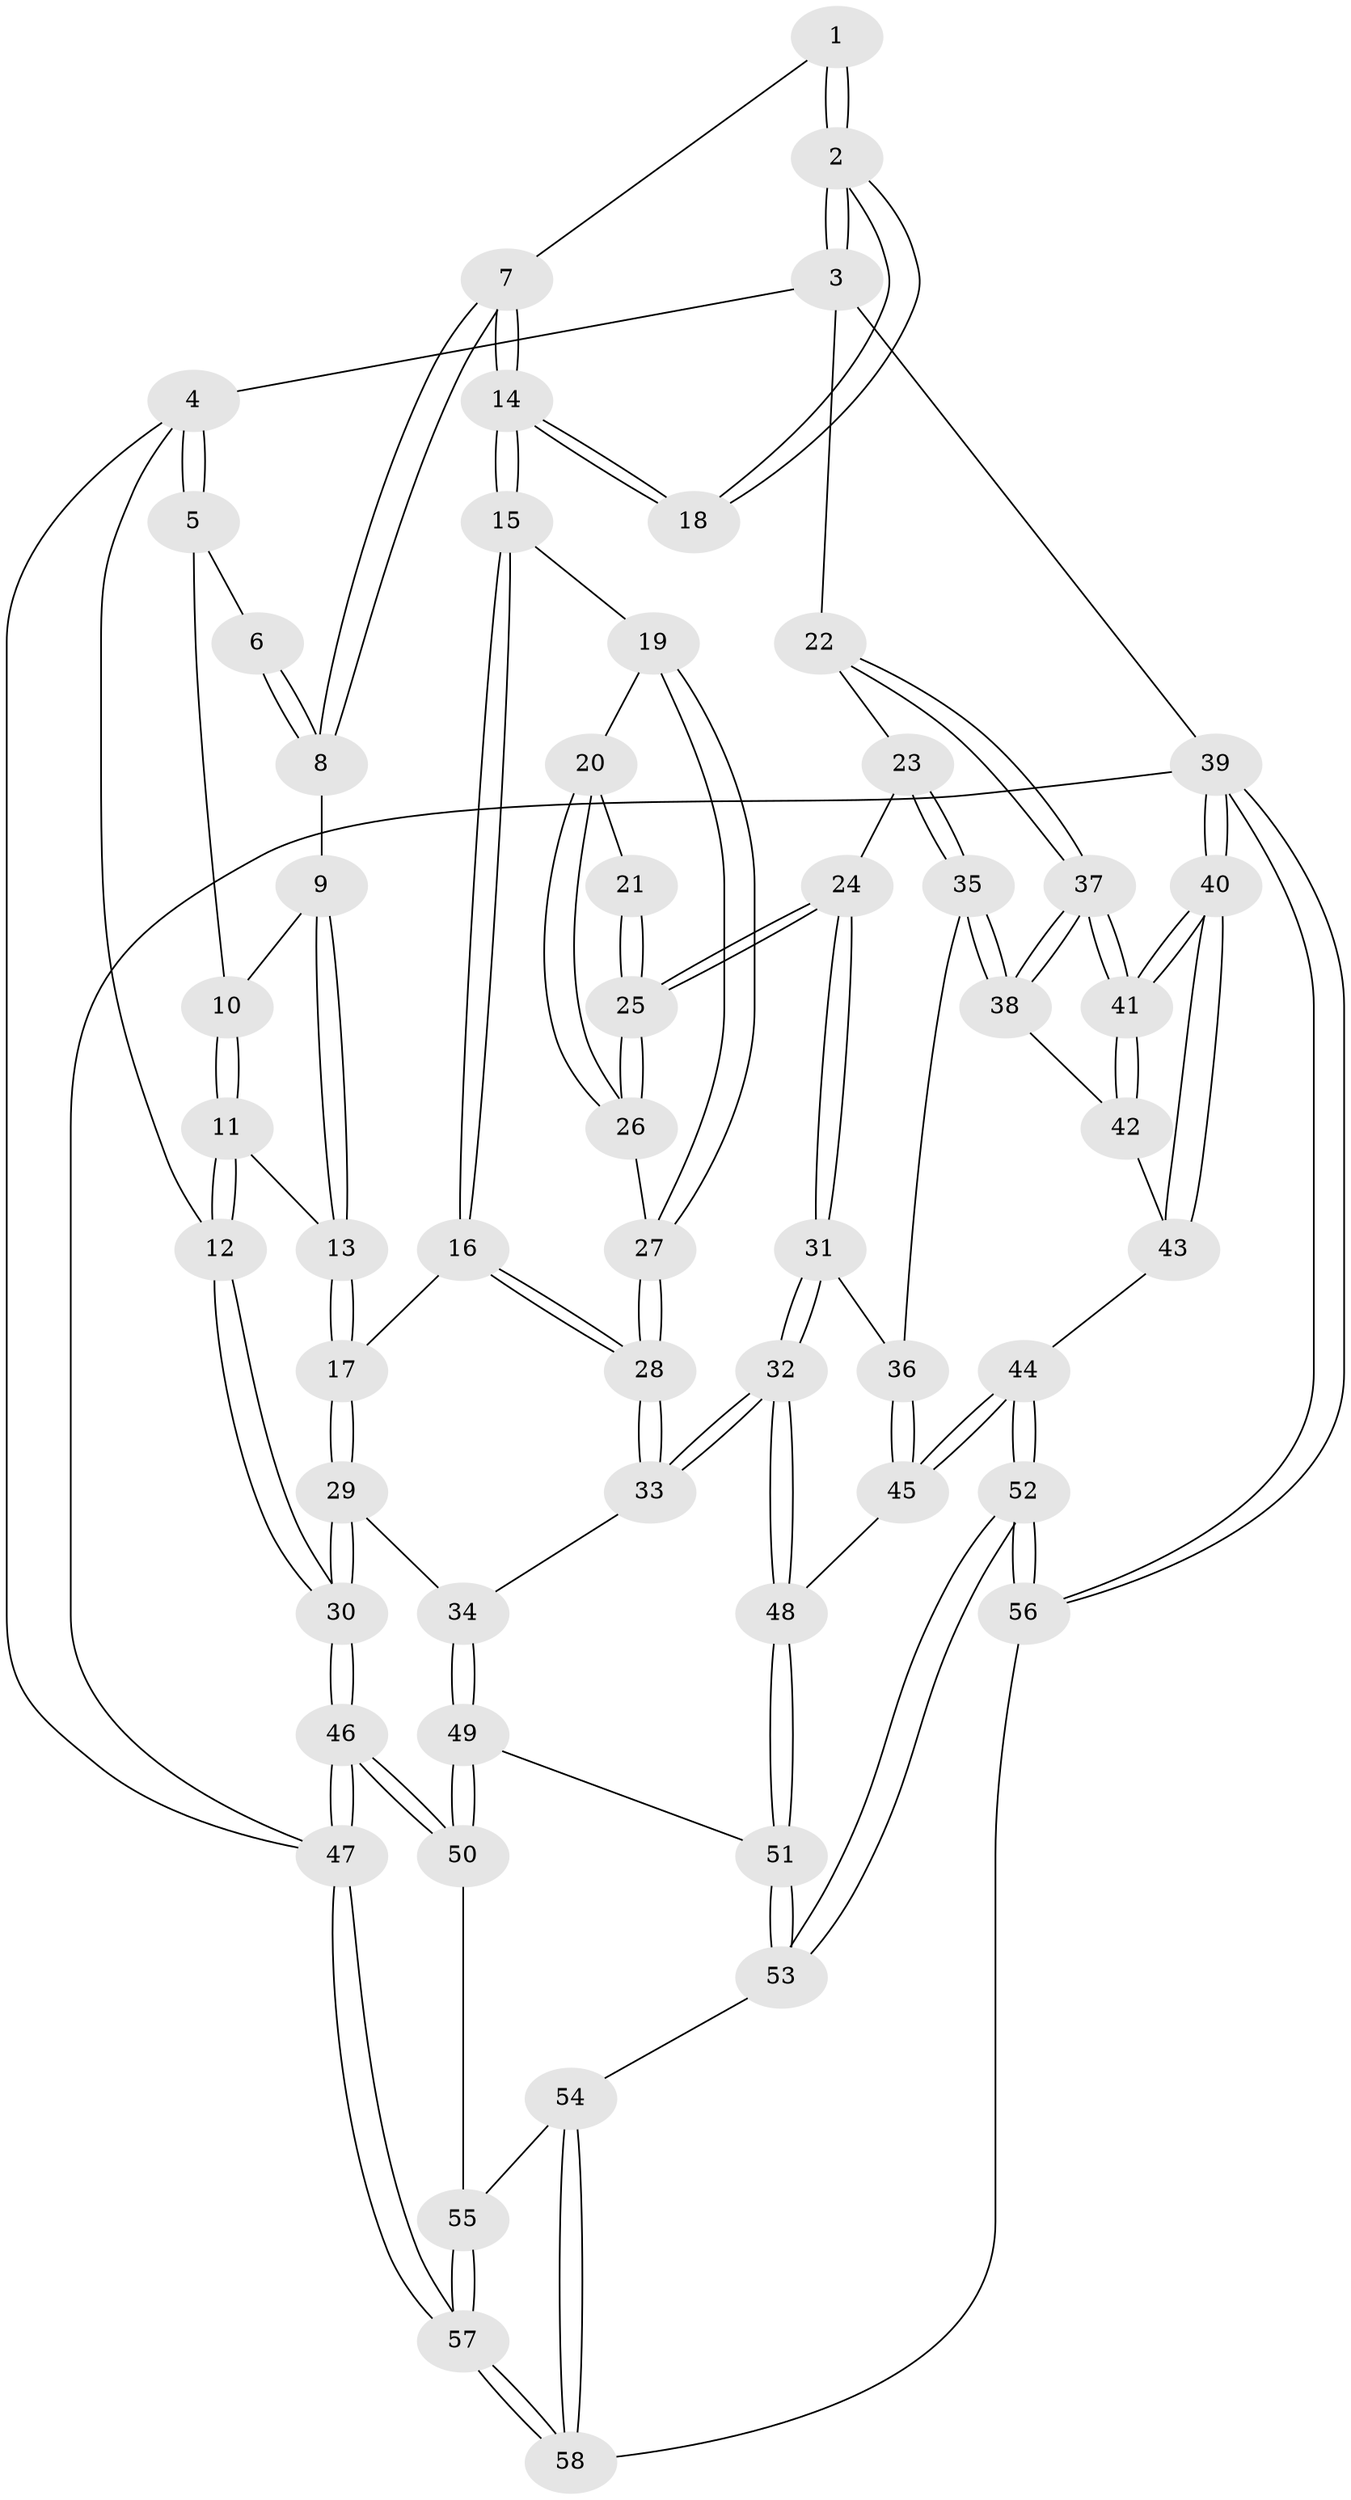 // coarse degree distribution, {3: 0.15151515151515152, 6: 0.06060606060606061, 5: 0.3939393939393939, 2: 0.06060606060606061, 4: 0.3333333333333333}
// Generated by graph-tools (version 1.1) at 2025/24/03/03/25 07:24:33]
// undirected, 58 vertices, 142 edges
graph export_dot {
graph [start="1"]
  node [color=gray90,style=filled];
  1 [pos="+0.42351640226721204+0"];
  2 [pos="+1+0"];
  3 [pos="+1+0"];
  4 [pos="+0+0"];
  5 [pos="+0.1048545542092925+0"];
  6 [pos="+0.29773056743750437+0"];
  7 [pos="+0.40231809202514635+0.09042085908784524"];
  8 [pos="+0.30701816518123665+0.057207131251200215"];
  9 [pos="+0.2240146518280376+0.08158467828529806"];
  10 [pos="+0.15872742390666467+0"];
  11 [pos="+0.03906857407675055+0.16780333207202477"];
  12 [pos="+0+0.18861784926979475"];
  13 [pos="+0.19972012251962892+0.2126334250689997"];
  14 [pos="+0.40973904418041057+0.10279465183785107"];
  15 [pos="+0.39240438450913984+0.18635317403214896"];
  16 [pos="+0.28324819389639444+0.30305861842342025"];
  17 [pos="+0.2698917582445179+0.30337843726638786"];
  18 [pos="+0.7091724750438051+0.04237784272486354"];
  19 [pos="+0.5146735746227913+0.22469642283174998"];
  20 [pos="+0.6249130425468536+0.1638784242364665"];
  21 [pos="+0.6837312028804402+0.08255305647339589"];
  22 [pos="+1+0"];
  23 [pos="+0.9189277520043516+0.2760508572257482"];
  24 [pos="+0.6896646493282479+0.3881784576589697"];
  25 [pos="+0.6783202379903259+0.36851623084509655"];
  26 [pos="+0.6147915134370471+0.2863035693355191"];
  27 [pos="+0.5162699662017327+0.3319805142651877"];
  28 [pos="+0.46468653106709185+0.4340235763944151"];
  29 [pos="+0.13237871096364268+0.46160222766318887"];
  30 [pos="+0+0.4970525033127624"];
  31 [pos="+0.6341776802422481+0.4747606586843097"];
  32 [pos="+0.5743390775097016+0.5394887394319516"];
  33 [pos="+0.4741807187171429+0.45172982350804625"];
  34 [pos="+0.24518620334807778+0.6000844379693528"];
  35 [pos="+0.8851309892892046+0.46727260468864573"];
  36 [pos="+0.8488613842795704+0.4803692943782717"];
  37 [pos="+1+0.7825573071793857"];
  38 [pos="+0.9046782369774691+0.5300404755762587"];
  39 [pos="+1+1"];
  40 [pos="+1+1"];
  41 [pos="+1+0.8722796195272339"];
  42 [pos="+0.8304820603709998+0.608352952929108"];
  43 [pos="+0.6752306255160023+0.6990066995103313"];
  44 [pos="+0.6703240082130317+0.6976257525570089"];
  45 [pos="+0.6394778839021762+0.6509636889775341"];
  46 [pos="+0+0.668370482121849"];
  47 [pos="+0+1"];
  48 [pos="+0.5843887128440914+0.5886184376901346"];
  49 [pos="+0.26996110605870194+0.7118911785144179"];
  50 [pos="+0.0938968103920489+0.7950951728062409"];
  51 [pos="+0.31872525508500643+0.7367386445536324"];
  52 [pos="+0.5097677329002213+0.9853796841819664"];
  53 [pos="+0.3446301046870667+0.7990028235745744"];
  54 [pos="+0.19757855536811303+0.9806232133318133"];
  55 [pos="+0.11744112923413597+0.8860839025703217"];
  56 [pos="+0.5195521635160242+1"];
  57 [pos="+0+1"];
  58 [pos="+0.27204386788820767+1"];
  1 -- 2;
  1 -- 2;
  1 -- 7;
  2 -- 3;
  2 -- 3;
  2 -- 18;
  2 -- 18;
  3 -- 4;
  3 -- 22;
  3 -- 39;
  4 -- 5;
  4 -- 5;
  4 -- 12;
  4 -- 47;
  5 -- 6;
  5 -- 10;
  6 -- 8;
  6 -- 8;
  7 -- 8;
  7 -- 8;
  7 -- 14;
  7 -- 14;
  8 -- 9;
  9 -- 10;
  9 -- 13;
  9 -- 13;
  10 -- 11;
  10 -- 11;
  11 -- 12;
  11 -- 12;
  11 -- 13;
  12 -- 30;
  12 -- 30;
  13 -- 17;
  13 -- 17;
  14 -- 15;
  14 -- 15;
  14 -- 18;
  14 -- 18;
  15 -- 16;
  15 -- 16;
  15 -- 19;
  16 -- 17;
  16 -- 28;
  16 -- 28;
  17 -- 29;
  17 -- 29;
  19 -- 20;
  19 -- 27;
  19 -- 27;
  20 -- 21;
  20 -- 26;
  20 -- 26;
  21 -- 25;
  21 -- 25;
  22 -- 23;
  22 -- 37;
  22 -- 37;
  23 -- 24;
  23 -- 35;
  23 -- 35;
  24 -- 25;
  24 -- 25;
  24 -- 31;
  24 -- 31;
  25 -- 26;
  25 -- 26;
  26 -- 27;
  27 -- 28;
  27 -- 28;
  28 -- 33;
  28 -- 33;
  29 -- 30;
  29 -- 30;
  29 -- 34;
  30 -- 46;
  30 -- 46;
  31 -- 32;
  31 -- 32;
  31 -- 36;
  32 -- 33;
  32 -- 33;
  32 -- 48;
  32 -- 48;
  33 -- 34;
  34 -- 49;
  34 -- 49;
  35 -- 36;
  35 -- 38;
  35 -- 38;
  36 -- 45;
  36 -- 45;
  37 -- 38;
  37 -- 38;
  37 -- 41;
  37 -- 41;
  38 -- 42;
  39 -- 40;
  39 -- 40;
  39 -- 56;
  39 -- 56;
  39 -- 47;
  40 -- 41;
  40 -- 41;
  40 -- 43;
  40 -- 43;
  41 -- 42;
  41 -- 42;
  42 -- 43;
  43 -- 44;
  44 -- 45;
  44 -- 45;
  44 -- 52;
  44 -- 52;
  45 -- 48;
  46 -- 47;
  46 -- 47;
  46 -- 50;
  46 -- 50;
  47 -- 57;
  47 -- 57;
  48 -- 51;
  48 -- 51;
  49 -- 50;
  49 -- 50;
  49 -- 51;
  50 -- 55;
  51 -- 53;
  51 -- 53;
  52 -- 53;
  52 -- 53;
  52 -- 56;
  52 -- 56;
  53 -- 54;
  54 -- 55;
  54 -- 58;
  54 -- 58;
  55 -- 57;
  55 -- 57;
  56 -- 58;
  57 -- 58;
  57 -- 58;
}
